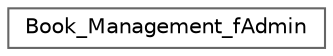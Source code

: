 digraph "Graphical Class Hierarchy"
{
 // INTERACTIVE_SVG=YES
 // LATEX_PDF_SIZE
  bgcolor="transparent";
  edge [fontname=Helvetica,fontsize=10,labelfontname=Helvetica,labelfontsize=10];
  node [fontname=Helvetica,fontsize=10,shape=box,height=0.2,width=0.4];
  rankdir="LR";
  Node0 [id="Node000000",label="Book_Management_fAdmin",height=0.2,width=0.4,color="grey40", fillcolor="white", style="filled",URL="$class_book___management__f_admin.html",tooltip="Provides book and user management functionalities for administrators."];
}
